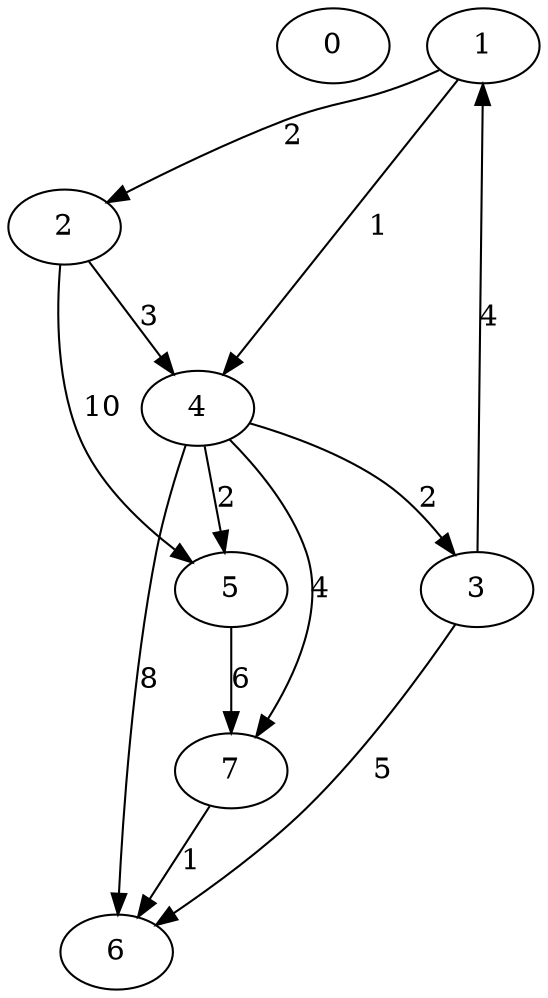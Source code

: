 digraph {
		0;
		1 -> 2 [label="2", weight="2"];
		1 -> 4 [label="1", weight="1"];
		2 -> 4 [label="3", weight="3"];
		2 -> 5 [label="10", weight="10"];
		3 -> 1 [label="4", weight="4"];
		3 -> 6 [label="5", weight="5"];
		4 -> 3 [label="2", weight="2"];
		4 -> 5 [label="2", weight="2"];
		4 -> 6 [label="8", weight="8"];
		4 -> 7 [label="4", weight="4"];
		5 -> 7 [label="6", weight="6"];
		7 -> 6 [label="1", weight="1"];
	}
